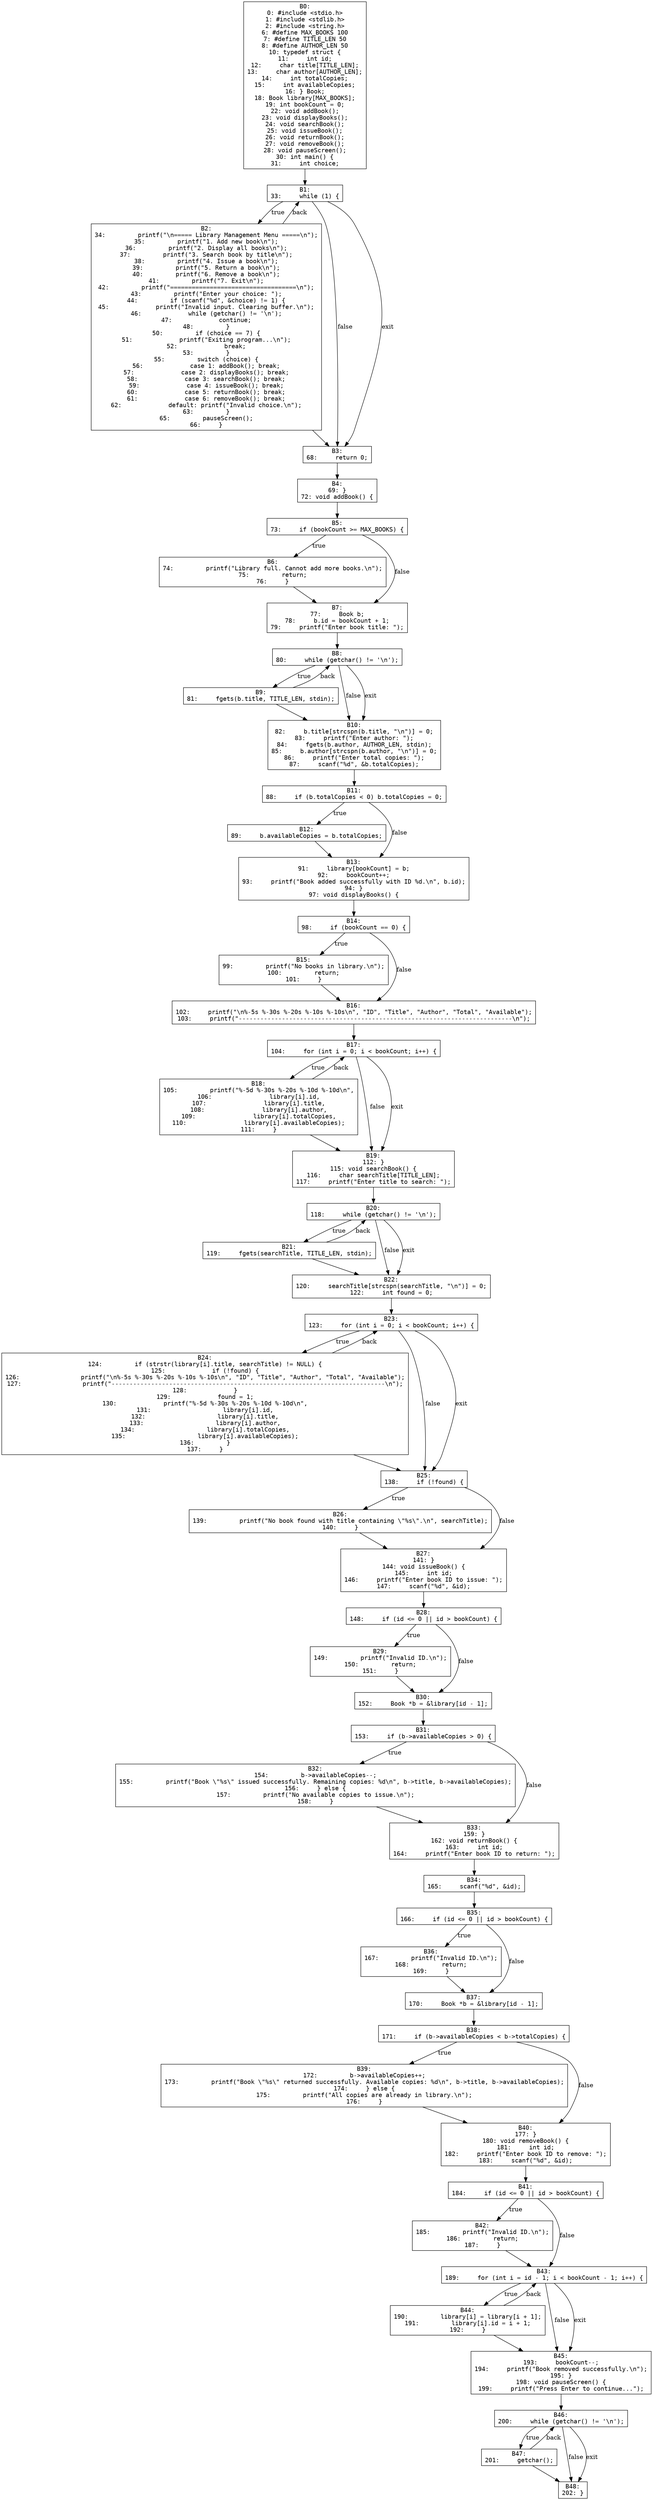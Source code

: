 digraph CFG {
  node [shape=box, fontname="monospace"];
  B0 [label="B0:\n0: #include <stdio.h>\n1: #include <stdlib.h>\n2: #include <string.h>\n6: #define MAX_BOOKS 100\n7: #define TITLE_LEN 50\n8: #define AUTHOR_LEN 50\n10: typedef struct {\n11:     int id;\n12:     char title[TITLE_LEN];\n13:     char author[AUTHOR_LEN];\n14:     int totalCopies;\n15:     int availableCopies;\n16: } Book;\n18: Book library[MAX_BOOKS];\n19: int bookCount = 0;\n22: void addBook();\n23: void displayBooks();\n24: void searchBook();\n25: void issueBook();\n26: void returnBook();\n27: void removeBook();\n28: void pauseScreen();\n30: int main() {\n31:     int choice;"];
  B1 [label="B1:\n33:     while (1) {"];
  B2 [label="B2:\n34:         printf(\"\\n===== Library Management Menu =====\\n\");\n35:         printf(\"1. Add new book\\n\");\n36:         printf(\"2. Display all books\\n\");\n37:         printf(\"3. Search book by title\\n\");\n38:         printf(\"4. Issue a book\\n\");\n39:         printf(\"5. Return a book\\n\");\n40:         printf(\"6. Remove a book\\n\");\n41:         printf(\"7. Exit\\n\");\n42:         printf(\"===================================\\n\");\n43:         printf(\"Enter your choice: \");\n44:         if (scanf(\"%d\", &choice) != 1) {\n45:             printf(\"Invalid input. Clearing buffer.\\n\");\n46:             while (getchar() != '\\n');\n47:             continue;\n48:         }\n50:         if (choice == 7) {\n51:             printf(\"Exiting program...\\n\");\n52:             break;\n53:         }\n55:         switch (choice) {\n56:             case 1: addBook(); break;\n57:             case 2: displayBooks(); break;\n58:             case 3: searchBook(); break;\n59:             case 4: issueBook(); break;\n60:             case 5: returnBook(); break;\n61:             case 6: removeBook(); break;\n62:             default: printf(\"Invalid choice.\\n\");\n63:         }\n65:         pauseScreen();\n66:     }"];
  B3 [label="B3:\n68:     return 0;"];
  B4 [label="B4:\n69: }\n72: void addBook() {"];
  B5 [label="B5:\n73:     if (bookCount >= MAX_BOOKS) {"];
  B6 [label="B6:\n74:         printf(\"Library full. Cannot add more books.\\n\");\n75:         return;\n76:     }"];
  B7 [label="B7:\n77:     Book b;\n78:     b.id = bookCount + 1;\n79:     printf(\"Enter book title: \");"];
  B8 [label="B8:\n80:     while (getchar() != '\\n');"];
  B9 [label="B9:\n81:     fgets(b.title, TITLE_LEN, stdin);"];
  B10 [label="B10:\n82:     b.title[strcspn(b.title, \"\\n\")] = 0;\n83:     printf(\"Enter author: \");\n84:     fgets(b.author, AUTHOR_LEN, stdin);\n85:     b.author[strcspn(b.author, \"\\n\")] = 0;\n86:     printf(\"Enter total copies: \");\n87:     scanf(\"%d\", &b.totalCopies);"];
  B11 [label="B11:\n88:     if (b.totalCopies < 0) b.totalCopies = 0;"];
  B12 [label="B12:\n89:     b.availableCopies = b.totalCopies;"];
  B13 [label="B13:\n91:     library[bookCount] = b;\n92:     bookCount++;\n93:     printf(\"Book added successfully with ID %d.\\n\", b.id);\n94: }\n97: void displayBooks() {"];
  B14 [label="B14:\n98:     if (bookCount == 0) {"];
  B15 [label="B15:\n99:         printf(\"No books in library.\\n\");\n100:         return;\n101:     }"];
  B16 [label="B16:\n102:     printf(\"\\n%-5s %-30s %-20s %-10s %-10s\\n\", \"ID\", \"Title\", \"Author\", \"Total\", \"Available\");\n103:     printf(\"----------------------------------------------------------------------------\\n\");"];
  B17 [label="B17:\n104:     for (int i = 0; i < bookCount; i++) {"];
  B18 [label="B18:\n105:         printf(\"%-5d %-30s %-20s %-10d %-10d\\n\",\n106:                library[i].id,\n107:                library[i].title,\n108:                library[i].author,\n109:                library[i].totalCopies,\n110:                library[i].availableCopies);\n111:     }"];
  B19 [label="B19:\n112: }\n115: void searchBook() {\n116:     char searchTitle[TITLE_LEN];\n117:     printf(\"Enter title to search: \");"];
  B20 [label="B20:\n118:     while (getchar() != '\\n');"];
  B21 [label="B21:\n119:     fgets(searchTitle, TITLE_LEN, stdin);"];
  B22 [label="B22:\n120:     searchTitle[strcspn(searchTitle, \"\\n\")] = 0;\n122:     int found = 0;"];
  B23 [label="B23:\n123:     for (int i = 0; i < bookCount; i++) {"];
  B24 [label="B24:\n124:         if (strstr(library[i].title, searchTitle) != NULL) {\n125:             if (!found) {\n126:                 printf(\"\\n%-5s %-30s %-20s %-10s %-10s\\n\", \"ID\", \"Title\", \"Author\", \"Total\", \"Available\");\n127:                 printf(\"----------------------------------------------------------------------------\\n\");\n128:             }\n129:             found = 1;\n130:             printf(\"%-5d %-30s %-20s %-10d %-10d\\n\",\n131:                    library[i].id,\n132:                    library[i].title,\n133:                    library[i].author,\n134:                    library[i].totalCopies,\n135:                    library[i].availableCopies);\n136:         }\n137:     }"];
  B25 [label="B25:\n138:     if (!found) {"];
  B26 [label="B26:\n139:         printf(\"No book found with title containing \\\"%s\\\".\\n\", searchTitle);\n140:     }"];
  B27 [label="B27:\n141: }\n144: void issueBook() {\n145:     int id;\n146:     printf(\"Enter book ID to issue: \");\n147:     scanf(\"%d\", &id);"];
  B28 [label="B28:\n148:     if (id <= 0 || id > bookCount) {"];
  B29 [label="B29:\n149:         printf(\"Invalid ID.\\n\");\n150:         return;\n151:     }"];
  B30 [label="B30:\n152:     Book *b = &library[id - 1];"];
  B31 [label="B31:\n153:     if (b->availableCopies > 0) {"];
  B32 [label="B32:\n154:         b->availableCopies--;\n155:         printf(\"Book \\\"%s\\\" issued successfully. Remaining copies: %d\\n\", b->title, b->availableCopies);\n156:     } else {\n157:         printf(\"No available copies to issue.\\n\");\n158:     }"];
  B33 [label="B33:\n159: }\n162: void returnBook() {\n163:     int id;\n164:     printf(\"Enter book ID to return: \");"];
  B34 [label="B34:\n165:     scanf(\"%d\", &id);"];
  B35 [label="B35:\n166:     if (id <= 0 || id > bookCount) {"];
  B36 [label="B36:\n167:         printf(\"Invalid ID.\\n\");\n168:         return;\n169:     }"];
  B37 [label="B37:\n170:     Book *b = &library[id - 1];"];
  B38 [label="B38:\n171:     if (b->availableCopies < b->totalCopies) {"];
  B39 [label="B39:\n172:         b->availableCopies++;\n173:         printf(\"Book \\\"%s\\\" returned successfully. Available copies: %d\\n\", b->title, b->availableCopies);\n174:     } else {\n175:         printf(\"All copies are already in library.\\n\");\n176:     }"];
  B40 [label="B40:\n177: }\n180: void removeBook() {\n181:     int id;\n182:     printf(\"Enter book ID to remove: \");\n183:     scanf(\"%d\", &id);"];
  B41 [label="B41:\n184:     if (id <= 0 || id > bookCount) {"];
  B42 [label="B42:\n185:         printf(\"Invalid ID.\\n\");\n186:         return;\n187:     }"];
  B43 [label="B43:\n189:     for (int i = id - 1; i < bookCount - 1; i++) {"];
  B44 [label="B44:\n190:         library[i] = library[i + 1];\n191:         library[i].id = i + 1;\n192:     }"];
  B45 [label="B45:\n193:     bookCount--;\n194:     printf(\"Book removed successfully.\\n\");\n195: }\n198: void pauseScreen() {\n199:     printf(\"Press Enter to continue...\");"];
  B46 [label="B46:\n200:     while (getchar() != '\\n');"];
  B47 [label="B47:\n201:     getchar();"];
  B48 [label="B48:\n202: }"];
  B0 -> B1;
  B1 -> B2 [label="true"];
  B1 -> B3 [label="false"];
  B2 -> B1 [label="back"];
  B1 -> B3 [label="exit"];
  B2 -> B3;
  B3 -> B4;
  B4 -> B5;
  B5 -> B6 [label="true"];
  B5 -> B7 [label="false"];
  B6 -> B7;
  B7 -> B8;
  B8 -> B9 [label="true"];
  B8 -> B10 [label="false"];
  B9 -> B8 [label="back"];
  B8 -> B10 [label="exit"];
  B9 -> B10;
  B10 -> B11;
  B11 -> B12 [label="true"];
  B11 -> B13 [label="false"];
  B12 -> B13;
  B13 -> B14;
  B14 -> B15 [label="true"];
  B14 -> B16 [label="false"];
  B15 -> B16;
  B16 -> B17;
  B17 -> B18 [label="true"];
  B17 -> B19 [label="false"];
  B18 -> B17 [label="back"];
  B17 -> B19 [label="exit"];
  B18 -> B19;
  B19 -> B20;
  B20 -> B21 [label="true"];
  B20 -> B22 [label="false"];
  B21 -> B20 [label="back"];
  B20 -> B22 [label="exit"];
  B21 -> B22;
  B22 -> B23;
  B23 -> B24 [label="true"];
  B23 -> B25 [label="false"];
  B24 -> B23 [label="back"];
  B23 -> B25 [label="exit"];
  B24 -> B25;
  B25 -> B26 [label="true"];
  B25 -> B27 [label="false"];
  B26 -> B27;
  B27 -> B28;
  B28 -> B29 [label="true"];
  B28 -> B30 [label="false"];
  B29 -> B30;
  B30 -> B31;
  B31 -> B32 [label="true"];
  B31 -> B33 [label="false"];
  B32 -> B33;
  B33 -> B34;
  B34 -> B35;
  B35 -> B36 [label="true"];
  B35 -> B37 [label="false"];
  B36 -> B37;
  B37 -> B38;
  B38 -> B39 [label="true"];
  B38 -> B40 [label="false"];
  B39 -> B40;
  B40 -> B41;
  B41 -> B42 [label="true"];
  B41 -> B43 [label="false"];
  B42 -> B43;
  B43 -> B44 [label="true"];
  B43 -> B45 [label="false"];
  B44 -> B43 [label="back"];
  B43 -> B45 [label="exit"];
  B44 -> B45;
  B45 -> B46;
  B46 -> B47 [label="true"];
  B46 -> B48 [label="false"];
  B47 -> B46 [label="back"];
  B46 -> B48 [label="exit"];
  B47 -> B48;
}
